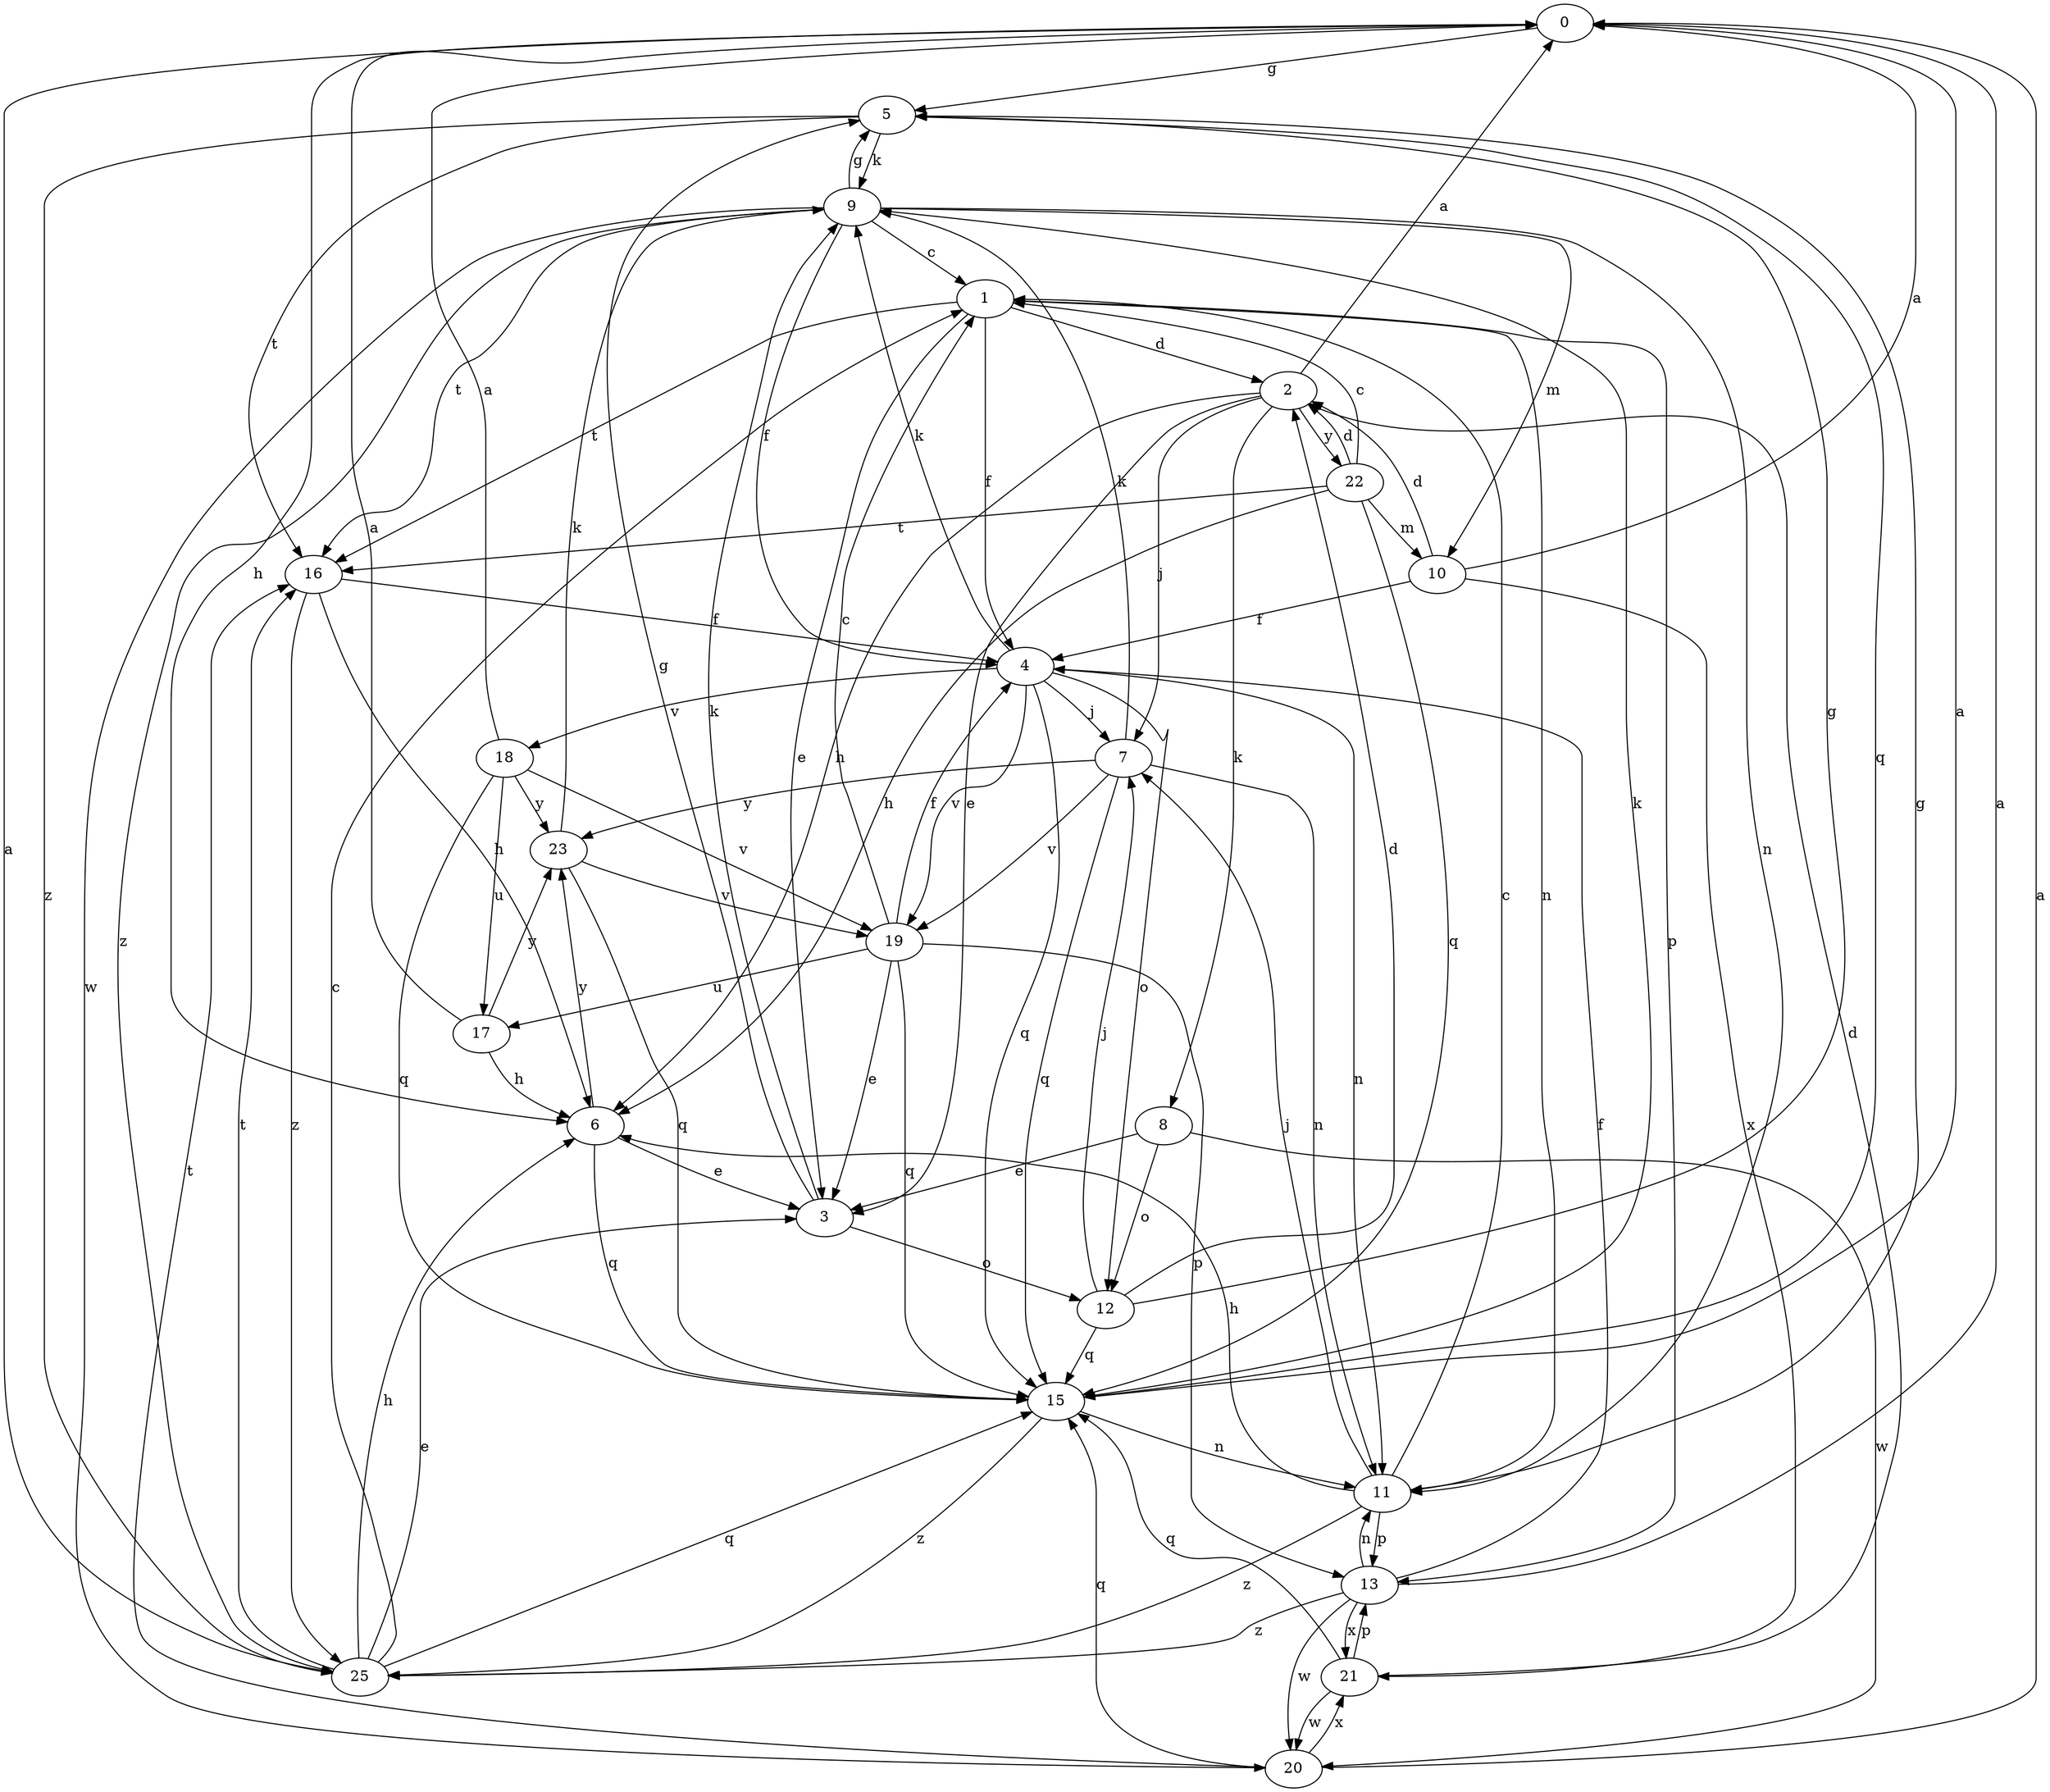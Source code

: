 strict digraph  {
0;
1;
2;
3;
4;
5;
6;
7;
8;
9;
10;
11;
12;
13;
15;
16;
17;
18;
19;
20;
21;
22;
23;
25;
0 -> 5  [label=g];
0 -> 6  [label=h];
1 -> 2  [label=d];
1 -> 3  [label=e];
1 -> 4  [label=f];
1 -> 11  [label=n];
1 -> 13  [label=p];
1 -> 16  [label=t];
2 -> 0  [label=a];
2 -> 3  [label=e];
2 -> 6  [label=h];
2 -> 7  [label=j];
2 -> 8  [label=k];
2 -> 22  [label=y];
3 -> 5  [label=g];
3 -> 9  [label=k];
3 -> 12  [label=o];
4 -> 7  [label=j];
4 -> 9  [label=k];
4 -> 11  [label=n];
4 -> 12  [label=o];
4 -> 15  [label=q];
4 -> 18  [label=v];
4 -> 19  [label=v];
5 -> 9  [label=k];
5 -> 15  [label=q];
5 -> 16  [label=t];
5 -> 25  [label=z];
6 -> 3  [label=e];
6 -> 15  [label=q];
6 -> 23  [label=y];
7 -> 9  [label=k];
7 -> 11  [label=n];
7 -> 15  [label=q];
7 -> 19  [label=v];
7 -> 23  [label=y];
8 -> 3  [label=e];
8 -> 12  [label=o];
8 -> 20  [label=w];
9 -> 1  [label=c];
9 -> 4  [label=f];
9 -> 5  [label=g];
9 -> 10  [label=m];
9 -> 11  [label=n];
9 -> 16  [label=t];
9 -> 20  [label=w];
9 -> 25  [label=z];
10 -> 0  [label=a];
10 -> 2  [label=d];
10 -> 4  [label=f];
10 -> 21  [label=x];
11 -> 1  [label=c];
11 -> 5  [label=g];
11 -> 6  [label=h];
11 -> 7  [label=j];
11 -> 13  [label=p];
11 -> 25  [label=z];
12 -> 2  [label=d];
12 -> 5  [label=g];
12 -> 7  [label=j];
12 -> 15  [label=q];
13 -> 0  [label=a];
13 -> 4  [label=f];
13 -> 11  [label=n];
13 -> 20  [label=w];
13 -> 21  [label=x];
13 -> 25  [label=z];
15 -> 0  [label=a];
15 -> 9  [label=k];
15 -> 11  [label=n];
15 -> 25  [label=z];
16 -> 4  [label=f];
16 -> 6  [label=h];
16 -> 25  [label=z];
17 -> 0  [label=a];
17 -> 6  [label=h];
17 -> 23  [label=y];
18 -> 0  [label=a];
18 -> 15  [label=q];
18 -> 17  [label=u];
18 -> 19  [label=v];
18 -> 23  [label=y];
19 -> 1  [label=c];
19 -> 3  [label=e];
19 -> 4  [label=f];
19 -> 13  [label=p];
19 -> 15  [label=q];
19 -> 17  [label=u];
20 -> 0  [label=a];
20 -> 15  [label=q];
20 -> 16  [label=t];
20 -> 21  [label=x];
21 -> 2  [label=d];
21 -> 13  [label=p];
21 -> 15  [label=q];
21 -> 20  [label=w];
22 -> 1  [label=c];
22 -> 2  [label=d];
22 -> 6  [label=h];
22 -> 10  [label=m];
22 -> 15  [label=q];
22 -> 16  [label=t];
23 -> 9  [label=k];
23 -> 15  [label=q];
23 -> 19  [label=v];
25 -> 0  [label=a];
25 -> 1  [label=c];
25 -> 3  [label=e];
25 -> 6  [label=h];
25 -> 15  [label=q];
25 -> 16  [label=t];
}
